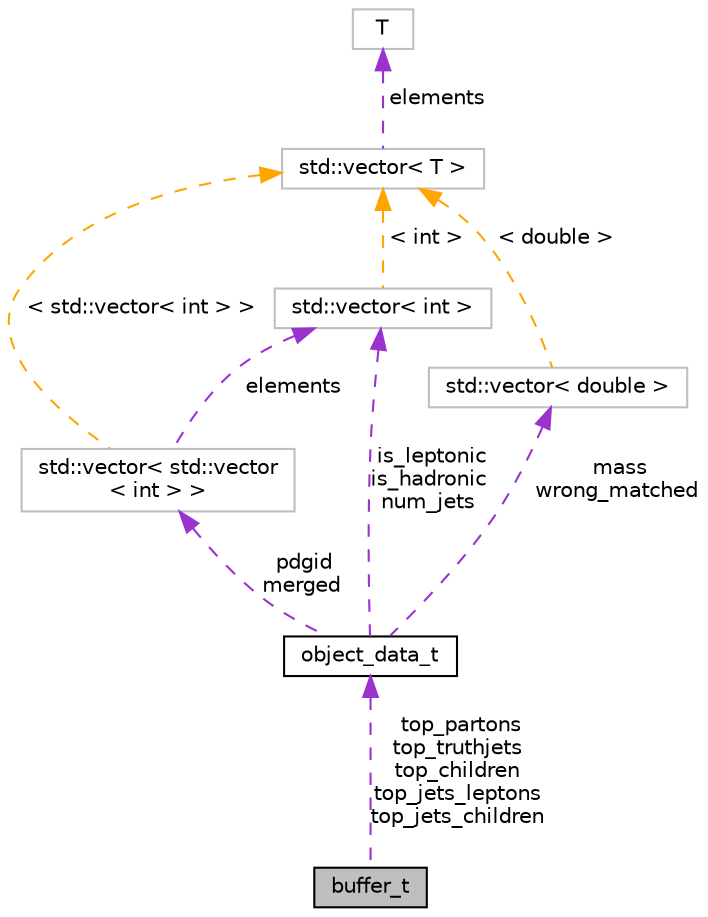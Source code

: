 digraph "buffer_t"
{
 // INTERACTIVE_SVG=YES
 // LATEX_PDF_SIZE
  edge [fontname="Helvetica",fontsize="10",labelfontname="Helvetica",labelfontsize="10"];
  node [fontname="Helvetica",fontsize="10",shape=record];
  Node1 [label="buffer_t",height=0.2,width=0.4,color="black", fillcolor="grey75", style="filled", fontcolor="black",tooltip=" "];
  Node2 -> Node1 [dir="back",color="darkorchid3",fontsize="10",style="dashed",label=" top_partons\ntop_truthjets\ntop_children\ntop_jets_leptons\ntop_jets_children" ,fontname="Helvetica"];
  Node2 [label="object_data_t",height=0.2,width=0.4,color="black", fillcolor="white", style="filled",URL="$structobject__data__t.html",tooltip=" "];
  Node3 -> Node2 [dir="back",color="darkorchid3",fontsize="10",style="dashed",label=" pdgid\nmerged" ,fontname="Helvetica"];
  Node3 [label="std::vector\< std::vector\l\< int \> \>",height=0.2,width=0.4,color="grey75", fillcolor="white", style="filled",tooltip=" "];
  Node4 -> Node3 [dir="back",color="darkorchid3",fontsize="10",style="dashed",label=" elements" ,fontname="Helvetica"];
  Node4 [label="std::vector\< int \>",height=0.2,width=0.4,color="grey75", fillcolor="white", style="filled",tooltip=" "];
  Node5 -> Node4 [dir="back",color="orange",fontsize="10",style="dashed",label=" \< int \>" ,fontname="Helvetica"];
  Node5 [label="std::vector\< T \>",height=0.2,width=0.4,color="grey75", fillcolor="white", style="filled",tooltip="STL class."];
  Node6 -> Node5 [dir="back",color="darkorchid3",fontsize="10",style="dashed",label=" elements" ,fontname="Helvetica"];
  Node6 [label="T",height=0.2,width=0.4,color="grey75", fillcolor="white", style="filled",tooltip=" "];
  Node5 -> Node3 [dir="back",color="orange",fontsize="10",style="dashed",label=" \< std::vector\< int \> \>" ,fontname="Helvetica"];
  Node4 -> Node2 [dir="back",color="darkorchid3",fontsize="10",style="dashed",label=" is_leptonic\nis_hadronic\nnum_jets" ,fontname="Helvetica"];
  Node7 -> Node2 [dir="back",color="darkorchid3",fontsize="10",style="dashed",label=" mass\nwrong_matched" ,fontname="Helvetica"];
  Node7 [label="std::vector\< double \>",height=0.2,width=0.4,color="grey75", fillcolor="white", style="filled",tooltip=" "];
  Node5 -> Node7 [dir="back",color="orange",fontsize="10",style="dashed",label=" \< double \>" ,fontname="Helvetica"];
}

